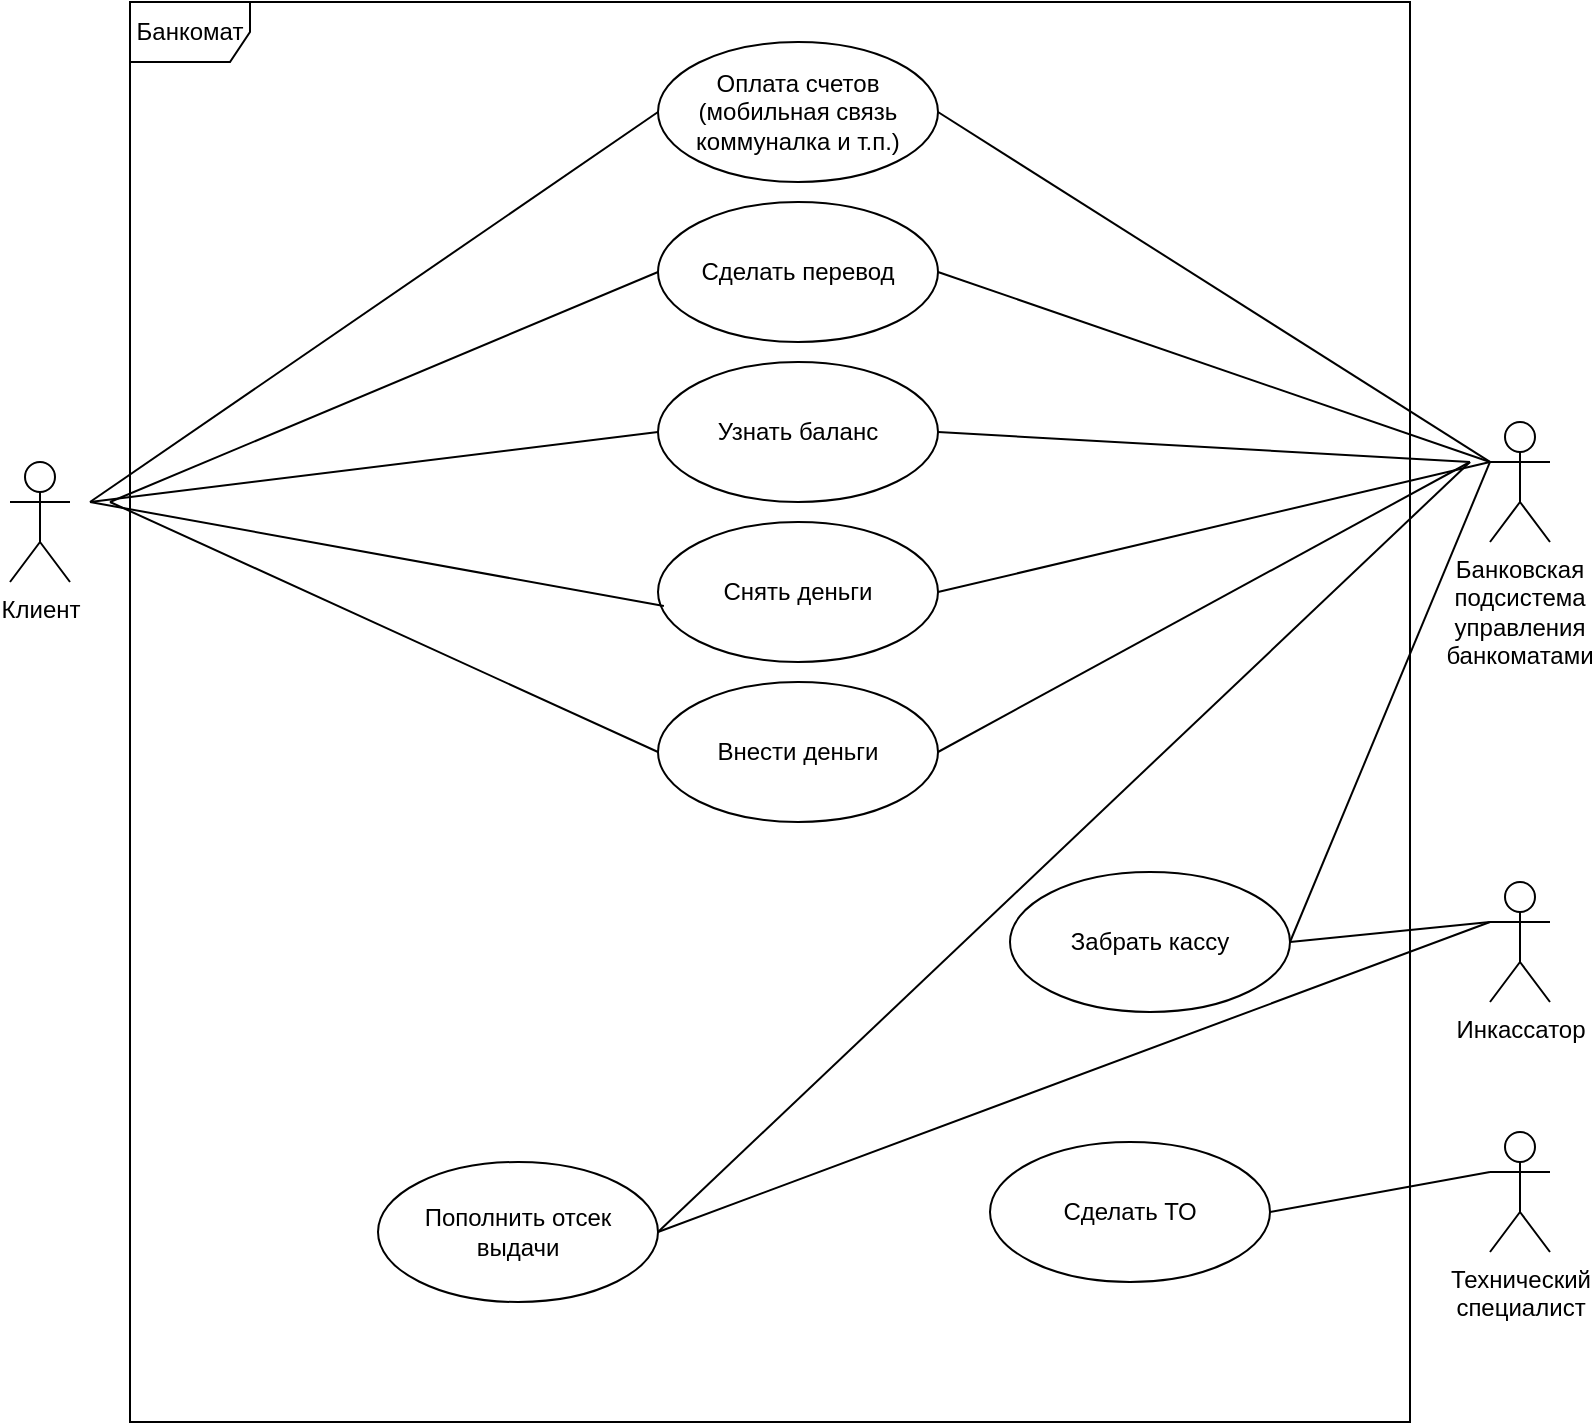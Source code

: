 <mxfile version="14.7.3" type="github" pages="7">
  <diagram id="rXPgdOJM5rt528YYZbS7" name="Страница 6">
    <mxGraphModel dx="1422" dy="715" grid="1" gridSize="10" guides="1" tooltips="1" connect="1" arrows="1" fold="1" page="1" pageScale="1" pageWidth="827" pageHeight="1169" math="0" shadow="0">
      <root>
        <mxCell id="B5ycKVNPd3gtanRswFt7-0" />
        <mxCell id="B5ycKVNPd3gtanRswFt7-1" parent="B5ycKVNPd3gtanRswFt7-0" />
        <mxCell id="L5CfiyjZ6gSZ5dVUEvpB-0" value="Клиент" style="shape=umlActor;verticalLabelPosition=bottom;verticalAlign=top;html=1;" vertex="1" parent="B5ycKVNPd3gtanRswFt7-1">
          <mxGeometry x="20" y="250" width="30" height="60" as="geometry" />
        </mxCell>
        <mxCell id="L5CfiyjZ6gSZ5dVUEvpB-1" value="Банкомат" style="shape=umlFrame;whiteSpace=wrap;html=1;" vertex="1" parent="B5ycKVNPd3gtanRswFt7-1">
          <mxGeometry x="80" y="20" width="640" height="710" as="geometry" />
        </mxCell>
        <mxCell id="L5CfiyjZ6gSZ5dVUEvpB-2" value="Банковская подсистема управления банкоматами" style="shape=umlActor;verticalLabelPosition=bottom;verticalAlign=top;html=1;whiteSpace=wrap;" vertex="1" parent="B5ycKVNPd3gtanRswFt7-1">
          <mxGeometry x="760" y="230" width="30" height="60" as="geometry" />
        </mxCell>
        <mxCell id="L5CfiyjZ6gSZ5dVUEvpB-3" value="Инкассатор" style="shape=umlActor;verticalLabelPosition=bottom;verticalAlign=top;html=1;" vertex="1" parent="B5ycKVNPd3gtanRswFt7-1">
          <mxGeometry x="760" y="460" width="30" height="60" as="geometry" />
        </mxCell>
        <mxCell id="L5CfiyjZ6gSZ5dVUEvpB-4" value="Технический&lt;br&gt;специалист" style="shape=umlActor;verticalLabelPosition=bottom;verticalAlign=top;html=1;" vertex="1" parent="B5ycKVNPd3gtanRswFt7-1">
          <mxGeometry x="760" y="585" width="30" height="60" as="geometry" />
        </mxCell>
        <mxCell id="L5CfiyjZ6gSZ5dVUEvpB-28" value="" style="rounded=0;orthogonalLoop=1;jettySize=auto;html=1;entryX=0;entryY=0.5;entryDx=0;entryDy=0;endArrow=none;endFill=0;" edge="1" parent="B5ycKVNPd3gtanRswFt7-1" target="L5CfiyjZ6gSZ5dVUEvpB-6">
          <mxGeometry relative="1" as="geometry">
            <mxPoint x="60" y="270" as="sourcePoint" />
          </mxGeometry>
        </mxCell>
        <mxCell id="L5CfiyjZ6gSZ5dVUEvpB-6" value="Оплата счетов&lt;br&gt;(мобильная связь&lt;br&gt;коммуналка и т.п.)" style="ellipse;whiteSpace=wrap;html=1;" vertex="1" parent="B5ycKVNPd3gtanRswFt7-1">
          <mxGeometry x="344" y="40" width="140" height="70" as="geometry" />
        </mxCell>
        <mxCell id="L5CfiyjZ6gSZ5dVUEvpB-8" value="Узнать баланс" style="ellipse;whiteSpace=wrap;html=1;" vertex="1" parent="B5ycKVNPd3gtanRswFt7-1">
          <mxGeometry x="344" y="200" width="140" height="70" as="geometry" />
        </mxCell>
        <mxCell id="L5CfiyjZ6gSZ5dVUEvpB-9" value="Снять деньги" style="ellipse;whiteSpace=wrap;html=1;" vertex="1" parent="B5ycKVNPd3gtanRswFt7-1">
          <mxGeometry x="344" y="280" width="140" height="70" as="geometry" />
        </mxCell>
        <mxCell id="L5CfiyjZ6gSZ5dVUEvpB-10" value="Внести деньги" style="ellipse;whiteSpace=wrap;html=1;" vertex="1" parent="B5ycKVNPd3gtanRswFt7-1">
          <mxGeometry x="344" y="360" width="140" height="70" as="geometry" />
        </mxCell>
        <mxCell id="L5CfiyjZ6gSZ5dVUEvpB-11" value="Сделать перевод" style="ellipse;whiteSpace=wrap;html=1;" vertex="1" parent="B5ycKVNPd3gtanRswFt7-1">
          <mxGeometry x="344" y="120" width="140" height="70" as="geometry" />
        </mxCell>
        <mxCell id="L5CfiyjZ6gSZ5dVUEvpB-12" value="Сделать ТО" style="ellipse;whiteSpace=wrap;html=1;" vertex="1" parent="B5ycKVNPd3gtanRswFt7-1">
          <mxGeometry x="510" y="590" width="140" height="70" as="geometry" />
        </mxCell>
        <mxCell id="L5CfiyjZ6gSZ5dVUEvpB-13" value="Забрать кассу" style="ellipse;whiteSpace=wrap;html=1;" vertex="1" parent="B5ycKVNPd3gtanRswFt7-1">
          <mxGeometry x="520" y="455" width="140" height="70" as="geometry" />
        </mxCell>
        <mxCell id="L5CfiyjZ6gSZ5dVUEvpB-14" value="Пополнить отсек выдачи" style="ellipse;whiteSpace=wrap;html=1;" vertex="1" parent="B5ycKVNPd3gtanRswFt7-1">
          <mxGeometry x="204" y="600" width="140" height="70" as="geometry" />
        </mxCell>
        <mxCell id="L5CfiyjZ6gSZ5dVUEvpB-30" value="" style="rounded=0;orthogonalLoop=1;jettySize=auto;html=1;entryX=0;entryY=0.5;entryDx=0;entryDy=0;endArrow=none;endFill=0;" edge="1" parent="B5ycKVNPd3gtanRswFt7-1" target="L5CfiyjZ6gSZ5dVUEvpB-11">
          <mxGeometry relative="1" as="geometry">
            <mxPoint x="70" y="270" as="sourcePoint" />
            <mxPoint x="354" y="85" as="targetPoint" />
          </mxGeometry>
        </mxCell>
        <mxCell id="L5CfiyjZ6gSZ5dVUEvpB-31" value="" style="rounded=0;orthogonalLoop=1;jettySize=auto;html=1;entryX=0;entryY=0.5;entryDx=0;entryDy=0;endArrow=none;endFill=0;" edge="1" parent="B5ycKVNPd3gtanRswFt7-1" target="L5CfiyjZ6gSZ5dVUEvpB-8">
          <mxGeometry relative="1" as="geometry">
            <mxPoint x="60" y="270" as="sourcePoint" />
            <mxPoint x="354" y="165" as="targetPoint" />
          </mxGeometry>
        </mxCell>
        <mxCell id="L5CfiyjZ6gSZ5dVUEvpB-32" value="" style="rounded=0;orthogonalLoop=1;jettySize=auto;html=1;entryX=0.021;entryY=0.6;entryDx=0;entryDy=0;endArrow=none;endFill=0;entryPerimeter=0;" edge="1" parent="B5ycKVNPd3gtanRswFt7-1" target="L5CfiyjZ6gSZ5dVUEvpB-9">
          <mxGeometry relative="1" as="geometry">
            <mxPoint x="60" y="270" as="sourcePoint" />
            <mxPoint x="354" y="245" as="targetPoint" />
          </mxGeometry>
        </mxCell>
        <mxCell id="L5CfiyjZ6gSZ5dVUEvpB-33" value="" style="rounded=0;orthogonalLoop=1;jettySize=auto;html=1;entryX=0;entryY=0.5;entryDx=0;entryDy=0;endArrow=none;endFill=0;" edge="1" parent="B5ycKVNPd3gtanRswFt7-1" target="L5CfiyjZ6gSZ5dVUEvpB-10">
          <mxGeometry relative="1" as="geometry">
            <mxPoint x="70" y="270" as="sourcePoint" />
            <mxPoint x="356.94" y="332" as="targetPoint" />
          </mxGeometry>
        </mxCell>
        <mxCell id="L5CfiyjZ6gSZ5dVUEvpB-34" value="" style="rounded=0;orthogonalLoop=1;jettySize=auto;html=1;entryX=1;entryY=0.5;entryDx=0;entryDy=0;endArrow=none;endFill=0;exitX=0;exitY=0.333;exitDx=0;exitDy=0;exitPerimeter=0;" edge="1" parent="B5ycKVNPd3gtanRswFt7-1" source="L5CfiyjZ6gSZ5dVUEvpB-2" target="L5CfiyjZ6gSZ5dVUEvpB-6">
          <mxGeometry relative="1" as="geometry">
            <mxPoint x="70" y="280" as="sourcePoint" />
            <mxPoint x="354" y="85" as="targetPoint" />
          </mxGeometry>
        </mxCell>
        <mxCell id="L5CfiyjZ6gSZ5dVUEvpB-35" value="" style="rounded=0;orthogonalLoop=1;jettySize=auto;html=1;entryX=1;entryY=0.5;entryDx=0;entryDy=0;endArrow=none;endFill=0;" edge="1" parent="B5ycKVNPd3gtanRswFt7-1" target="L5CfiyjZ6gSZ5dVUEvpB-11">
          <mxGeometry relative="1" as="geometry">
            <mxPoint x="760" y="250" as="sourcePoint" />
            <mxPoint x="494" y="85" as="targetPoint" />
          </mxGeometry>
        </mxCell>
        <mxCell id="L5CfiyjZ6gSZ5dVUEvpB-36" value="" style="rounded=0;orthogonalLoop=1;jettySize=auto;html=1;entryX=1;entryY=0.5;entryDx=0;entryDy=0;endArrow=none;endFill=0;" edge="1" parent="B5ycKVNPd3gtanRswFt7-1" target="L5CfiyjZ6gSZ5dVUEvpB-8">
          <mxGeometry relative="1" as="geometry">
            <mxPoint x="750" y="250" as="sourcePoint" />
            <mxPoint x="494" y="165" as="targetPoint" />
          </mxGeometry>
        </mxCell>
        <mxCell id="L5CfiyjZ6gSZ5dVUEvpB-37" value="" style="rounded=0;orthogonalLoop=1;jettySize=auto;html=1;entryX=1;entryY=0.5;entryDx=0;entryDy=0;endArrow=none;endFill=0;exitX=0;exitY=0.333;exitDx=0;exitDy=0;exitPerimeter=0;" edge="1" parent="B5ycKVNPd3gtanRswFt7-1" source="L5CfiyjZ6gSZ5dVUEvpB-2" target="L5CfiyjZ6gSZ5dVUEvpB-9">
          <mxGeometry relative="1" as="geometry">
            <mxPoint x="750" y="245" as="sourcePoint" />
            <mxPoint x="494" y="245" as="targetPoint" />
          </mxGeometry>
        </mxCell>
        <mxCell id="L5CfiyjZ6gSZ5dVUEvpB-38" value="" style="rounded=0;orthogonalLoop=1;jettySize=auto;html=1;entryX=1;entryY=0.5;entryDx=0;entryDy=0;endArrow=none;endFill=0;" edge="1" parent="B5ycKVNPd3gtanRswFt7-1" target="L5CfiyjZ6gSZ5dVUEvpB-10">
          <mxGeometry relative="1" as="geometry">
            <mxPoint x="750" y="250" as="sourcePoint" />
            <mxPoint x="494" y="325" as="targetPoint" />
          </mxGeometry>
        </mxCell>
        <mxCell id="L5CfiyjZ6gSZ5dVUEvpB-39" value="" style="rounded=0;orthogonalLoop=1;jettySize=auto;html=1;entryX=1;entryY=0.5;entryDx=0;entryDy=0;endArrow=none;endFill=0;" edge="1" parent="B5ycKVNPd3gtanRswFt7-1" target="L5CfiyjZ6gSZ5dVUEvpB-14">
          <mxGeometry relative="1" as="geometry">
            <mxPoint x="750" y="250" as="sourcePoint" />
            <mxPoint x="494" y="405" as="targetPoint" />
          </mxGeometry>
        </mxCell>
        <mxCell id="L5CfiyjZ6gSZ5dVUEvpB-40" value="" style="rounded=0;orthogonalLoop=1;jettySize=auto;html=1;entryX=1;entryY=0.5;entryDx=0;entryDy=0;endArrow=none;endFill=0;exitX=0;exitY=0.333;exitDx=0;exitDy=0;exitPerimeter=0;" edge="1" parent="B5ycKVNPd3gtanRswFt7-1" source="L5CfiyjZ6gSZ5dVUEvpB-3" target="L5CfiyjZ6gSZ5dVUEvpB-14">
          <mxGeometry relative="1" as="geometry">
            <mxPoint x="760" y="260" as="sourcePoint" />
            <mxPoint x="634" y="515" as="targetPoint" />
          </mxGeometry>
        </mxCell>
        <mxCell id="L5CfiyjZ6gSZ5dVUEvpB-41" value="" style="rounded=0;orthogonalLoop=1;jettySize=auto;html=1;entryX=1;entryY=0.5;entryDx=0;entryDy=0;endArrow=none;endFill=0;exitX=0;exitY=0.333;exitDx=0;exitDy=0;exitPerimeter=0;" edge="1" parent="B5ycKVNPd3gtanRswFt7-1" source="L5CfiyjZ6gSZ5dVUEvpB-2" target="L5CfiyjZ6gSZ5dVUEvpB-13">
          <mxGeometry relative="1" as="geometry">
            <mxPoint x="760" y="260" as="sourcePoint" />
            <mxPoint x="354" y="585" as="targetPoint" />
          </mxGeometry>
        </mxCell>
        <mxCell id="L5CfiyjZ6gSZ5dVUEvpB-42" value="" style="rounded=0;orthogonalLoop=1;jettySize=auto;html=1;endArrow=none;endFill=0;exitX=0;exitY=0.333;exitDx=0;exitDy=0;exitPerimeter=0;entryX=1;entryY=0.5;entryDx=0;entryDy=0;" edge="1" parent="B5ycKVNPd3gtanRswFt7-1" source="L5CfiyjZ6gSZ5dVUEvpB-3" target="L5CfiyjZ6gSZ5dVUEvpB-13">
          <mxGeometry relative="1" as="geometry">
            <mxPoint x="770" y="260" as="sourcePoint" />
            <mxPoint x="700" y="450" as="targetPoint" />
          </mxGeometry>
        </mxCell>
        <mxCell id="L5CfiyjZ6gSZ5dVUEvpB-43" value="" style="rounded=0;orthogonalLoop=1;jettySize=auto;html=1;endArrow=none;endFill=0;exitX=0;exitY=0.333;exitDx=0;exitDy=0;exitPerimeter=0;entryX=1;entryY=0.5;entryDx=0;entryDy=0;" edge="1" parent="B5ycKVNPd3gtanRswFt7-1" source="L5CfiyjZ6gSZ5dVUEvpB-4" target="L5CfiyjZ6gSZ5dVUEvpB-12">
          <mxGeometry relative="1" as="geometry">
            <mxPoint x="770" y="490" as="sourcePoint" />
            <mxPoint x="710" y="460" as="targetPoint" />
          </mxGeometry>
        </mxCell>
      </root>
    </mxGraphModel>
  </diagram>
  <diagram id="EvLcpkTWhpDo1qSVaWl4" name="Страница 7">
    <mxGraphModel dx="1422" dy="715" grid="1" gridSize="10" guides="1" tooltips="1" connect="1" arrows="1" fold="1" page="1" pageScale="1" pageWidth="827" pageHeight="1169" math="0" shadow="0">
      <root>
        <mxCell id="MFPXO9FraudV_U7K4pWL-0" />
        <mxCell id="MFPXO9FraudV_U7K4pWL-1" parent="MFPXO9FraudV_U7K4pWL-0" />
        <mxCell id="Kva-3Rv2Kx0TkpTj9DkL-0" value="Клиент" style="shape=umlActor;verticalLabelPosition=bottom;verticalAlign=top;html=1;" vertex="1" parent="MFPXO9FraudV_U7K4pWL-1">
          <mxGeometry x="20" y="250" width="30" height="60" as="geometry" />
        </mxCell>
        <mxCell id="Kva-3Rv2Kx0TkpTj9DkL-1" value="Банкомат" style="shape=umlFrame;whiteSpace=wrap;html=1;" vertex="1" parent="MFPXO9FraudV_U7K4pWL-1">
          <mxGeometry x="80" y="10" width="640" height="470" as="geometry" />
        </mxCell>
        <mxCell id="Kva-3Rv2Kx0TkpTj9DkL-2" value="Банковская подсистема управления банкоматами" style="shape=umlActor;verticalLabelPosition=bottom;verticalAlign=top;html=1;whiteSpace=wrap;" vertex="1" parent="MFPXO9FraudV_U7K4pWL-1">
          <mxGeometry x="760" y="230" width="30" height="60" as="geometry" />
        </mxCell>
        <mxCell id="Kva-3Rv2Kx0TkpTj9DkL-6" value="Снять деньги" style="ellipse;whiteSpace=wrap;html=1;" vertex="1" parent="MFPXO9FraudV_U7K4pWL-1">
          <mxGeometry x="274" y="220" width="140" height="70" as="geometry" />
        </mxCell>
        <mxCell id="Kva-3Rv2Kx0TkpTj9DkL-10" value="" style="rounded=0;orthogonalLoop=1;jettySize=auto;html=1;entryX=0.021;entryY=0.6;entryDx=0;entryDy=0;endArrow=none;endFill=0;entryPerimeter=0;" edge="1" parent="MFPXO9FraudV_U7K4pWL-1" target="Kva-3Rv2Kx0TkpTj9DkL-6">
          <mxGeometry relative="1" as="geometry">
            <mxPoint x="60" y="270" as="sourcePoint" />
            <mxPoint x="354" y="245" as="targetPoint" />
          </mxGeometry>
        </mxCell>
        <mxCell id="Kva-3Rv2Kx0TkpTj9DkL-15" value="" style="rounded=0;orthogonalLoop=1;jettySize=auto;html=1;entryX=1;entryY=0.5;entryDx=0;entryDy=0;endArrow=none;endFill=0;exitX=0;exitY=0.333;exitDx=0;exitDy=0;exitPerimeter=0;" edge="1" parent="MFPXO9FraudV_U7K4pWL-1" source="Kva-3Rv2Kx0TkpTj9DkL-2" target="Kva-3Rv2Kx0TkpTj9DkL-6">
          <mxGeometry relative="1" as="geometry">
            <mxPoint x="750" y="245" as="sourcePoint" />
            <mxPoint x="494" y="245" as="targetPoint" />
          </mxGeometry>
        </mxCell>
        <mxCell id="Kva-3Rv2Kx0TkpTj9DkL-17" value="проверка PIN-кода" style="ellipse;whiteSpace=wrap;html=1;" vertex="1" parent="MFPXO9FraudV_U7K4pWL-1">
          <mxGeometry x="230" y="100" width="140" height="70" as="geometry" />
        </mxCell>
        <mxCell id="Kva-3Rv2Kx0TkpTj9DkL-18" value="include" style="endArrow=open;endSize=12;dashed=1;html=1;exitX=0.5;exitY=0;exitDx=0;exitDy=0;entryX=0.5;entryY=1;entryDx=0;entryDy=0;" edge="1" parent="MFPXO9FraudV_U7K4pWL-1" source="Kva-3Rv2Kx0TkpTj9DkL-6" target="Kva-3Rv2Kx0TkpTj9DkL-17">
          <mxGeometry width="160" relative="1" as="geometry">
            <mxPoint x="330" y="240" as="sourcePoint" />
            <mxPoint x="490" y="240" as="targetPoint" />
          </mxGeometry>
        </mxCell>
        <mxCell id="Kva-3Rv2Kx0TkpTj9DkL-23" value="" style="edgeStyle=none;rounded=0;orthogonalLoop=1;jettySize=auto;html=1;endArrow=none;endFill=0;dashed=1;" edge="1" parent="MFPXO9FraudV_U7K4pWL-1" source="Kva-3Rv2Kx0TkpTj9DkL-22" target="Kva-3Rv2Kx0TkpTj9DkL-17">
          <mxGeometry relative="1" as="geometry" />
        </mxCell>
        <mxCell id="Kva-3Rv2Kx0TkpTj9DkL-22" value="Выполняется при каждом обращении к любому сервису" style="shape=note;size=20;whiteSpace=wrap;html=1;" vertex="1" parent="MFPXO9FraudV_U7K4pWL-1">
          <mxGeometry x="232" y="20" width="136" height="60" as="geometry" />
        </mxCell>
        <mxCell id="Kva-3Rv2Kx0TkpTj9DkL-24" value="" style="rounded=0;orthogonalLoop=1;jettySize=auto;html=1;entryX=1;entryY=0.5;entryDx=0;entryDy=0;endArrow=none;endFill=0;exitX=0;exitY=0.333;exitDx=0;exitDy=0;exitPerimeter=0;" edge="1" parent="MFPXO9FraudV_U7K4pWL-1" source="Kva-3Rv2Kx0TkpTj9DkL-2" target="Kva-3Rv2Kx0TkpTj9DkL-17">
          <mxGeometry relative="1" as="geometry">
            <mxPoint x="770" y="260" as="sourcePoint" />
            <mxPoint x="350" y="255" as="targetPoint" />
          </mxGeometry>
        </mxCell>
        <mxCell id="Kva-3Rv2Kx0TkpTj9DkL-25" value="include" style="endArrow=open;endSize=12;dashed=1;html=1;entryX=0;entryY=0;entryDx=0;entryDy=0;exitX=1;exitY=1;exitDx=0;exitDy=0;" edge="1" target="Kva-3Rv2Kx0TkpTj9DkL-26" parent="MFPXO9FraudV_U7K4pWL-1" source="Kva-3Rv2Kx0TkpTj9DkL-6">
          <mxGeometry width="160" relative="1" as="geometry">
            <mxPoint x="190" y="400" as="sourcePoint" />
            <mxPoint x="490" y="430" as="targetPoint" />
          </mxGeometry>
        </mxCell>
        <mxCell id="Kva-3Rv2Kx0TkpTj9DkL-26" value="Проверка достаточности баланса" style="ellipse;whiteSpace=wrap;html=1;" vertex="1" parent="MFPXO9FraudV_U7K4pWL-1">
          <mxGeometry x="540" y="310" width="140" height="80" as="geometry" />
        </mxCell>
        <mxCell id="Kva-3Rv2Kx0TkpTj9DkL-27" value="" style="rounded=0;orthogonalLoop=1;jettySize=auto;html=1;entryX=1;entryY=0.5;entryDx=0;entryDy=0;endArrow=none;endFill=0;exitX=0;exitY=0.333;exitDx=0;exitDy=0;exitPerimeter=0;" edge="1" target="Kva-3Rv2Kx0TkpTj9DkL-26" parent="MFPXO9FraudV_U7K4pWL-1" source="Kva-3Rv2Kx0TkpTj9DkL-2">
          <mxGeometry relative="1" as="geometry">
            <mxPoint x="760" y="440" as="sourcePoint" />
            <mxPoint x="350" y="445" as="targetPoint" />
          </mxGeometry>
        </mxCell>
        <mxCell id="Kva-3Rv2Kx0TkpTj9DkL-33" value="" style="edgeStyle=none;rounded=0;orthogonalLoop=1;jettySize=auto;html=1;endArrow=block;endFill=0;entryX=0.5;entryY=1;entryDx=0;entryDy=0;exitX=0.5;exitY=0;exitDx=0;exitDy=0;" edge="1" parent="MFPXO9FraudV_U7K4pWL-1" source="Kva-3Rv2Kx0TkpTj9DkL-28" target="Kva-3Rv2Kx0TkpTj9DkL-6">
          <mxGeometry relative="1" as="geometry">
            <mxPoint x="160" y="320" as="targetPoint" />
          </mxGeometry>
        </mxCell>
        <mxCell id="Kva-3Rv2Kx0TkpTj9DkL-28" value="Снять фиксированную сумму" style="ellipse;whiteSpace=wrap;html=1;" vertex="1" parent="MFPXO9FraudV_U7K4pWL-1">
          <mxGeometry x="170" y="380" width="140" height="70" as="geometry" />
        </mxCell>
        <mxCell id="Kva-3Rv2Kx0TkpTj9DkL-29" value="Снять произвольную сумму" style="ellipse;whiteSpace=wrap;html=1;" vertex="1" parent="MFPXO9FraudV_U7K4pWL-1">
          <mxGeometry x="390" y="380" width="140" height="70" as="geometry" />
        </mxCell>
        <mxCell id="Kva-3Rv2Kx0TkpTj9DkL-34" value="" style="edgeStyle=none;rounded=0;orthogonalLoop=1;jettySize=auto;html=1;endArrow=block;endFill=0;entryX=0.5;entryY=1;entryDx=0;entryDy=0;exitX=0.5;exitY=0;exitDx=0;exitDy=0;" edge="1" parent="MFPXO9FraudV_U7K4pWL-1" source="Kva-3Rv2Kx0TkpTj9DkL-29" target="Kva-3Rv2Kx0TkpTj9DkL-6">
          <mxGeometry relative="1" as="geometry">
            <mxPoint x="176.743" y="410.163" as="sourcePoint" />
            <mxPoint x="200" y="290" as="targetPoint" />
          </mxGeometry>
        </mxCell>
      </root>
    </mxGraphModel>
  </diagram>
  <diagram id="RV-ozH5RIPBK2Xeotaew" name=" les_1_task_1">
    <mxGraphModel dx="1422" dy="772" grid="1" gridSize="10" guides="1" tooltips="1" connect="1" arrows="1" fold="1" page="1" pageScale="1" pageWidth="827" pageHeight="1169" math="0" shadow="0">
      <root>
        <mxCell id="0" />
        <mxCell id="1" parent="0" />
        <mxCell id="IhcVNTBq0tvSzkUJmu01-1" value="начало" style="strokeWidth=2;html=1;shape=mxgraph.flowchart.terminator;whiteSpace=wrap;" parent="1" vertex="1">
          <mxGeometry x="350" y="10" width="100" height="60" as="geometry" />
        </mxCell>
        <mxCell id="IhcVNTBq0tvSzkUJmu01-2" value="Вывод:&lt;br&gt;bit_and,&amp;nbsp;bit_or,&lt;br&gt;bit_s_left,&amp;nbsp;bit_s_right&amp;nbsp;" style="shape=parallelogram;perimeter=parallelogramPerimeter;whiteSpace=wrap;html=1;fixedSize=1;" parent="1" vertex="1">
          <mxGeometry x="325" y="190" width="150" height="60" as="geometry" />
        </mxCell>
        <mxCell id="IhcVNTBq0tvSzkUJmu01-4" value="bit_and = 5 &amp;amp; 6&lt;br&gt;bit_or = 5 | 6&lt;br&gt;bit_s_left = 5 &amp;lt;&amp;lt; 2&lt;br&gt;bit_s_right = 5 &amp;gt;&amp;gt; 2" style="rounded=0;whiteSpace=wrap;html=1;" parent="1" vertex="1">
          <mxGeometry x="340" y="100" width="120" height="60" as="geometry" />
        </mxCell>
        <mxCell id="IhcVNTBq0tvSzkUJmu01-6" value="" style="endArrow=classic;html=1;exitX=0.5;exitY=1;exitDx=0;exitDy=0;exitPerimeter=0;entryX=0.5;entryY=0;entryDx=0;entryDy=0;" parent="1" source="IhcVNTBq0tvSzkUJmu01-1" target="IhcVNTBq0tvSzkUJmu01-4" edge="1">
          <mxGeometry width="50" height="50" relative="1" as="geometry">
            <mxPoint x="460" y="400" as="sourcePoint" />
            <mxPoint x="510" y="350" as="targetPoint" />
          </mxGeometry>
        </mxCell>
        <mxCell id="IhcVNTBq0tvSzkUJmu01-7" value="" style="endArrow=classic;html=1;entryX=0.5;entryY=0;entryDx=0;entryDy=0;" parent="1" source="IhcVNTBq0tvSzkUJmu01-4" target="IhcVNTBq0tvSzkUJmu01-2" edge="1">
          <mxGeometry width="50" height="50" relative="1" as="geometry">
            <mxPoint x="140" y="400" as="sourcePoint" />
            <mxPoint x="190" y="350" as="targetPoint" />
          </mxGeometry>
        </mxCell>
        <mxCell id="IhcVNTBq0tvSzkUJmu01-8" value="" style="endArrow=classic;html=1;entryX=0.5;entryY=0;entryDx=0;entryDy=0;exitX=0.5;exitY=1;exitDx=0;exitDy=0;entryPerimeter=0;" parent="1" source="IhcVNTBq0tvSzkUJmu01-2" target="IhcVNTBq0tvSzkUJmu01-9" edge="1">
          <mxGeometry width="50" height="50" relative="1" as="geometry">
            <mxPoint x="550" y="240" as="sourcePoint" />
            <mxPoint x="550" y="260" as="targetPoint" />
            <Array as="points" />
          </mxGeometry>
        </mxCell>
        <mxCell id="IhcVNTBq0tvSzkUJmu01-9" value="конец" style="strokeWidth=2;html=1;shape=mxgraph.flowchart.terminator;whiteSpace=wrap;" parent="1" vertex="1">
          <mxGeometry x="350" y="290" width="100" height="60" as="geometry" />
        </mxCell>
      </root>
    </mxGraphModel>
  </diagram>
  <diagram id="sx4GtrLYyYridN1W2IaU" name="les_1_task_2">
    <mxGraphModel dx="1422" dy="772" grid="1" gridSize="10" guides="1" tooltips="1" connect="1" arrows="1" fold="1" page="1" pageScale="1" pageWidth="827" pageHeight="1169" math="0" shadow="0">
      <root>
        <mxCell id="u6ndBk5AURWY6aoMfDzQ-0" />
        <mxCell id="u6ndBk5AURWY6aoMfDzQ-1" parent="u6ndBk5AURWY6aoMfDzQ-0" />
        <mxCell id="u6ndBk5AURWY6aoMfDzQ-6" style="edgeStyle=orthogonalEdgeStyle;rounded=0;orthogonalLoop=1;jettySize=auto;html=1;exitX=0.5;exitY=1;exitDx=0;exitDy=0;exitPerimeter=0;entryX=0.5;entryY=0;entryDx=0;entryDy=0;" edge="1" parent="u6ndBk5AURWY6aoMfDzQ-1" source="u6ndBk5AURWY6aoMfDzQ-2" target="u6ndBk5AURWY6aoMfDzQ-5">
          <mxGeometry relative="1" as="geometry" />
        </mxCell>
        <mxCell id="u6ndBk5AURWY6aoMfDzQ-2" value="начало" style="strokeWidth=2;html=1;shape=mxgraph.flowchart.terminator;whiteSpace=wrap;" vertex="1" parent="u6ndBk5AURWY6aoMfDzQ-1">
          <mxGeometry x="364" y="30" width="100" height="60" as="geometry" />
        </mxCell>
        <mxCell id="u6ndBk5AURWY6aoMfDzQ-9" style="edgeStyle=orthogonalEdgeStyle;rounded=0;orthogonalLoop=1;jettySize=auto;html=1;exitX=0.5;exitY=1;exitDx=0;exitDy=0;entryX=0.5;entryY=0;entryDx=0;entryDy=0;" edge="1" parent="u6ndBk5AURWY6aoMfDzQ-1" source="u6ndBk5AURWY6aoMfDzQ-3" target="u6ndBk5AURWY6aoMfDzQ-4">
          <mxGeometry relative="1" as="geometry" />
        </mxCell>
        <mxCell id="u6ndBk5AURWY6aoMfDzQ-3" value="Ввод координат первой точки&lt;br&gt;х1, y1" style="shape=parallelogram;perimeter=parallelogramPerimeter;whiteSpace=wrap;html=1;fixedSize=1;" vertex="1" parent="u6ndBk5AURWY6aoMfDzQ-1">
          <mxGeometry x="351" y="220" width="126" height="60" as="geometry" />
        </mxCell>
        <mxCell id="u6ndBk5AURWY6aoMfDzQ-12" style="edgeStyle=orthogonalEdgeStyle;rounded=0;orthogonalLoop=1;jettySize=auto;html=1;exitX=0.5;exitY=1;exitDx=0;exitDy=0;entryX=0.5;entryY=0;entryDx=0;entryDy=0;" edge="1" parent="u6ndBk5AURWY6aoMfDzQ-1" source="u6ndBk5AURWY6aoMfDzQ-4" target="u6ndBk5AURWY6aoMfDzQ-11">
          <mxGeometry relative="1" as="geometry" />
        </mxCell>
        <mxCell id="u6ndBk5AURWY6aoMfDzQ-4" value="Ввод координат второй точки&lt;br&gt;х2, y2" style="shape=parallelogram;perimeter=parallelogramPerimeter;whiteSpace=wrap;html=1;fixedSize=1;" vertex="1" parent="u6ndBk5AURWY6aoMfDzQ-1">
          <mxGeometry x="349.5" y="310" width="126" height="60" as="geometry" />
        </mxCell>
        <mxCell id="u6ndBk5AURWY6aoMfDzQ-8" style="edgeStyle=orthogonalEdgeStyle;rounded=0;orthogonalLoop=1;jettySize=auto;html=1;exitX=0.5;exitY=1;exitDx=0;exitDy=0;" edge="1" parent="u6ndBk5AURWY6aoMfDzQ-1" source="u6ndBk5AURWY6aoMfDzQ-5" target="u6ndBk5AURWY6aoMfDzQ-3">
          <mxGeometry relative="1" as="geometry" />
        </mxCell>
        <mxCell id="u6ndBk5AURWY6aoMfDzQ-5" value="Вывод:&lt;br&gt;Введите координаты двух точек прямой" style="shape=parallelogram;perimeter=parallelogramPerimeter;whiteSpace=wrap;html=1;fixedSize=1;" vertex="1" parent="u6ndBk5AURWY6aoMfDzQ-1">
          <mxGeometry x="341" y="120" width="146" height="60" as="geometry" />
        </mxCell>
        <mxCell id="u6ndBk5AURWY6aoMfDzQ-14" style="edgeStyle=orthogonalEdgeStyle;rounded=0;orthogonalLoop=1;jettySize=auto;html=1;exitX=0.5;exitY=1;exitDx=0;exitDy=0;entryX=0.5;entryY=0;entryDx=0;entryDy=0;entryPerimeter=0;" edge="1" parent="u6ndBk5AURWY6aoMfDzQ-1" source="u6ndBk5AURWY6aoMfDzQ-11" target="Qpr8r9tGhn-daIdFUk4--0">
          <mxGeometry relative="1" as="geometry">
            <mxPoint x="408" y="530" as="targetPoint" />
          </mxGeometry>
        </mxCell>
        <mxCell id="u6ndBk5AURWY6aoMfDzQ-11" value="&lt;div&gt;k = (y1 - y2) / (x1 - x2)&lt;/div&gt;&lt;div&gt;b = y2 - k*x2&lt;/div&gt;" style="rounded=0;whiteSpace=wrap;html=1;" vertex="1" parent="u6ndBk5AURWY6aoMfDzQ-1">
          <mxGeometry x="351" y="410" width="123" height="60" as="geometry" />
        </mxCell>
        <mxCell id="u6ndBk5AURWY6aoMfDzQ-16" style="edgeStyle=orthogonalEdgeStyle;rounded=0;orthogonalLoop=1;jettySize=auto;html=1;exitX=0.5;exitY=1;exitDx=0;exitDy=0;entryX=0.5;entryY=0;entryDx=0;entryDy=0;entryPerimeter=0;" edge="1" parent="u6ndBk5AURWY6aoMfDzQ-1" source="u6ndBk5AURWY6aoMfDzQ-13" target="u6ndBk5AURWY6aoMfDzQ-15">
          <mxGeometry relative="1" as="geometry" />
        </mxCell>
        <mxCell id="u6ndBk5AURWY6aoMfDzQ-13" value="Вывод:&lt;br&gt;Уравнение прямой:&lt;br&gt;y=k*x + b&amp;nbsp;" style="shape=parallelogram;perimeter=parallelogramPerimeter;whiteSpace=wrap;html=1;fixedSize=1;" vertex="1" parent="u6ndBk5AURWY6aoMfDzQ-1">
          <mxGeometry x="339.5" y="870" width="136" height="50" as="geometry" />
        </mxCell>
        <mxCell id="u6ndBk5AURWY6aoMfDzQ-15" value="конец" style="strokeWidth=2;html=1;shape=mxgraph.flowchart.terminator;whiteSpace=wrap;" vertex="1" parent="u6ndBk5AURWY6aoMfDzQ-1">
          <mxGeometry x="364" y="980" width="100" height="60" as="geometry" />
        </mxCell>
        <mxCell id="Qpr8r9tGhn-daIdFUk4--3" style="edgeStyle=orthogonalEdgeStyle;rounded=0;orthogonalLoop=1;jettySize=auto;html=1;exitX=1;exitY=0.5;exitDx=0;exitDy=0;exitPerimeter=0;entryX=0.5;entryY=0;entryDx=0;entryDy=0;" edge="1" parent="u6ndBk5AURWY6aoMfDzQ-1" source="Qpr8r9tGhn-daIdFUk4--0" target="Qpr8r9tGhn-daIdFUk4--2">
          <mxGeometry relative="1" as="geometry" />
        </mxCell>
        <mxCell id="Qpr8r9tGhn-daIdFUk4--5" style="edgeStyle=orthogonalEdgeStyle;rounded=0;orthogonalLoop=1;jettySize=auto;html=1;exitX=0;exitY=0.5;exitDx=0;exitDy=0;exitPerimeter=0;entryX=0.5;entryY=0;entryDx=0;entryDy=0;entryPerimeter=0;" edge="1" parent="u6ndBk5AURWY6aoMfDzQ-1" source="Qpr8r9tGhn-daIdFUk4--0" target="Qpr8r9tGhn-daIdFUk4--4">
          <mxGeometry relative="1" as="geometry" />
        </mxCell>
        <mxCell id="Qpr8r9tGhn-daIdFUk4--0" value="b=0" style="strokeWidth=2;html=1;shape=mxgraph.flowchart.decision;whiteSpace=wrap;" vertex="1" parent="u6ndBk5AURWY6aoMfDzQ-1">
          <mxGeometry x="363" y="535" width="100" height="100" as="geometry" />
        </mxCell>
        <mxCell id="Qpr8r9tGhn-daIdFUk4--10" style="edgeStyle=orthogonalEdgeStyle;rounded=0;orthogonalLoop=1;jettySize=auto;html=1;exitX=0.5;exitY=1;exitDx=0;exitDy=0;entryX=0.5;entryY=0;entryDx=0;entryDy=0;entryPerimeter=0;" edge="1" parent="u6ndBk5AURWY6aoMfDzQ-1" source="Qpr8r9tGhn-daIdFUk4--2" target="u6ndBk5AURWY6aoMfDzQ-15">
          <mxGeometry relative="1" as="geometry" />
        </mxCell>
        <mxCell id="Qpr8r9tGhn-daIdFUk4--2" value="Вывод:&lt;br&gt;Уравнение прямой:&lt;br&gt;y=k*x" style="shape=parallelogram;perimeter=parallelogramPerimeter;whiteSpace=wrap;html=1;fixedSize=1;" vertex="1" parent="u6ndBk5AURWY6aoMfDzQ-1">
          <mxGeometry x="560" y="870" width="136" height="50" as="geometry" />
        </mxCell>
        <mxCell id="Qpr8r9tGhn-daIdFUk4--6" style="edgeStyle=orthogonalEdgeStyle;rounded=0;orthogonalLoop=1;jettySize=auto;html=1;exitX=1;exitY=0.5;exitDx=0;exitDy=0;exitPerimeter=0;entryX=0.5;entryY=0;entryDx=0;entryDy=0;" edge="1" parent="u6ndBk5AURWY6aoMfDzQ-1" source="Qpr8r9tGhn-daIdFUk4--4" target="u6ndBk5AURWY6aoMfDzQ-13">
          <mxGeometry relative="1" as="geometry" />
        </mxCell>
        <mxCell id="Qpr8r9tGhn-daIdFUk4--8" style="edgeStyle=orthogonalEdgeStyle;rounded=0;orthogonalLoop=1;jettySize=auto;html=1;exitX=0;exitY=0.5;exitDx=0;exitDy=0;exitPerimeter=0;entryX=0.5;entryY=0;entryDx=0;entryDy=0;" edge="1" parent="u6ndBk5AURWY6aoMfDzQ-1" source="Qpr8r9tGhn-daIdFUk4--4" target="Qpr8r9tGhn-daIdFUk4--7">
          <mxGeometry relative="1" as="geometry" />
        </mxCell>
        <mxCell id="Qpr8r9tGhn-daIdFUk4--4" value="b&amp;gt;0" style="strokeWidth=2;html=1;shape=mxgraph.flowchart.decision;whiteSpace=wrap;" vertex="1" parent="u6ndBk5AURWY6aoMfDzQ-1">
          <mxGeometry x="210" y="640" width="100" height="100" as="geometry" />
        </mxCell>
        <mxCell id="Qpr8r9tGhn-daIdFUk4--9" style="edgeStyle=orthogonalEdgeStyle;rounded=0;orthogonalLoop=1;jettySize=auto;html=1;exitX=0.5;exitY=1;exitDx=0;exitDy=0;entryX=0.5;entryY=0;entryDx=0;entryDy=0;entryPerimeter=0;" edge="1" parent="u6ndBk5AURWY6aoMfDzQ-1" source="Qpr8r9tGhn-daIdFUk4--7" target="u6ndBk5AURWY6aoMfDzQ-15">
          <mxGeometry relative="1" as="geometry" />
        </mxCell>
        <mxCell id="Qpr8r9tGhn-daIdFUk4--7" value="Вывод:&lt;br&gt;Уравнение прямой:&lt;br&gt;y=k*x - b&amp;nbsp;" style="shape=parallelogram;perimeter=parallelogramPerimeter;whiteSpace=wrap;html=1;fixedSize=1;" vertex="1" parent="u6ndBk5AURWY6aoMfDzQ-1">
          <mxGeometry x="74" y="870" width="136" height="50" as="geometry" />
        </mxCell>
        <mxCell id="Qpr8r9tGhn-daIdFUk4--11" value="да" style="text;html=1;align=center;verticalAlign=middle;resizable=0;points=[];autosize=1;" vertex="1" parent="u6ndBk5AURWY6aoMfDzQ-1">
          <mxGeometry x="457" y="565" width="30" height="20" as="geometry" />
        </mxCell>
        <mxCell id="Qpr8r9tGhn-daIdFUk4--12" value="нет" style="text;html=1;align=center;verticalAlign=middle;resizable=0;points=[];autosize=1;" vertex="1" parent="u6ndBk5AURWY6aoMfDzQ-1">
          <mxGeometry x="334" y="565" width="30" height="20" as="geometry" />
        </mxCell>
        <mxCell id="Qpr8r9tGhn-daIdFUk4--13" value="да" style="text;html=1;align=center;verticalAlign=middle;resizable=0;points=[];autosize=1;" vertex="1" parent="u6ndBk5AURWY6aoMfDzQ-1">
          <mxGeometry x="305" y="670" width="30" height="20" as="geometry" />
        </mxCell>
        <mxCell id="Qpr8r9tGhn-daIdFUk4--14" value="нет" style="text;html=1;align=center;verticalAlign=middle;resizable=0;points=[];autosize=1;" vertex="1" parent="u6ndBk5AURWY6aoMfDzQ-1">
          <mxGeometry x="175" y="670" width="30" height="20" as="geometry" />
        </mxCell>
      </root>
    </mxGraphModel>
  </diagram>
  <diagram id="rsEW-dAzZmfNmZ0PWfih" name="les_1_task_4">
    <mxGraphModel dx="1422" dy="772" grid="1" gridSize="10" guides="1" tooltips="1" connect="1" arrows="1" fold="1" page="1" pageScale="1" pageWidth="827" pageHeight="1169" math="0" shadow="0">
      <root>
        <mxCell id="ieSQUJEFscJB4Th2xOVS-0" />
        <mxCell id="ieSQUJEFscJB4Th2xOVS-1" parent="ieSQUJEFscJB4Th2xOVS-0" />
        <mxCell id="HIvLtOQ2xskMll4s4gqJ-7" style="edgeStyle=orthogonalEdgeStyle;rounded=0;orthogonalLoop=1;jettySize=auto;html=1;exitX=0.5;exitY=1;exitDx=0;exitDy=0;exitPerimeter=0;entryX=0.5;entryY=0;entryDx=0;entryDy=0;" edge="1" parent="ieSQUJEFscJB4Th2xOVS-1" source="HIvLtOQ2xskMll4s4gqJ-0" target="HIvLtOQ2xskMll4s4gqJ-1">
          <mxGeometry relative="1" as="geometry" />
        </mxCell>
        <mxCell id="HIvLtOQ2xskMll4s4gqJ-0" value="начало" style="strokeWidth=2;html=1;shape=mxgraph.flowchart.terminator;whiteSpace=wrap;" vertex="1" parent="ieSQUJEFscJB4Th2xOVS-1">
          <mxGeometry x="364" y="40" width="100" height="60" as="geometry" />
        </mxCell>
        <mxCell id="HIvLtOQ2xskMll4s4gqJ-8" style="edgeStyle=orthogonalEdgeStyle;rounded=0;orthogonalLoop=1;jettySize=auto;html=1;exitX=0.5;exitY=1;exitDx=0;exitDy=0;entryX=0.5;entryY=0;entryDx=0;entryDy=0;" edge="1" parent="ieSQUJEFscJB4Th2xOVS-1" source="HIvLtOQ2xskMll4s4gqJ-1" target="HIvLtOQ2xskMll4s4gqJ-2">
          <mxGeometry relative="1" as="geometry" />
        </mxCell>
        <mxCell id="HIvLtOQ2xskMll4s4gqJ-1" value="Вывод: &lt;br&gt;Введите 2 буквы латинского алфавита" style="shape=parallelogram;perimeter=parallelogramPerimeter;whiteSpace=wrap;html=1;fixedSize=1;" vertex="1" parent="ieSQUJEFscJB4Th2xOVS-1">
          <mxGeometry x="336" y="140" width="154" height="60" as="geometry" />
        </mxCell>
        <mxCell id="HIvLtOQ2xskMll4s4gqJ-9" style="edgeStyle=orthogonalEdgeStyle;rounded=0;orthogonalLoop=1;jettySize=auto;html=1;exitX=0.5;exitY=1;exitDx=0;exitDy=0;entryX=0.5;entryY=0;entryDx=0;entryDy=0;" edge="1" parent="ieSQUJEFscJB4Th2xOVS-1" source="HIvLtOQ2xskMll4s4gqJ-2" target="HIvLtOQ2xskMll4s4gqJ-3">
          <mxGeometry relative="1" as="geometry" />
        </mxCell>
        <mxCell id="HIvLtOQ2xskMll4s4gqJ-2" value="Ввод:&lt;br&gt;введите первую букву, a" style="shape=parallelogram;perimeter=parallelogramPerimeter;whiteSpace=wrap;html=1;fixedSize=1;" vertex="1" parent="ieSQUJEFscJB4Th2xOVS-1">
          <mxGeometry x="354" y="240" width="120" height="60" as="geometry" />
        </mxCell>
        <mxCell id="HIvLtOQ2xskMll4s4gqJ-10" style="edgeStyle=orthogonalEdgeStyle;rounded=0;orthogonalLoop=1;jettySize=auto;html=1;exitX=0.5;exitY=1;exitDx=0;exitDy=0;entryX=0.5;entryY=0;entryDx=0;entryDy=0;" edge="1" parent="ieSQUJEFscJB4Th2xOVS-1" source="HIvLtOQ2xskMll4s4gqJ-3" target="HIvLtOQ2xskMll4s4gqJ-4">
          <mxGeometry relative="1" as="geometry" />
        </mxCell>
        <mxCell id="HIvLtOQ2xskMll4s4gqJ-3" value="Ввод:&lt;br&gt;введите вторую букву, b" style="shape=parallelogram;perimeter=parallelogramPerimeter;whiteSpace=wrap;html=1;fixedSize=1;" vertex="1" parent="ieSQUJEFscJB4Th2xOVS-1">
          <mxGeometry x="353" y="340" width="120" height="60" as="geometry" />
        </mxCell>
        <mxCell id="HIvLtOQ2xskMll4s4gqJ-11" style="edgeStyle=orthogonalEdgeStyle;rounded=0;orthogonalLoop=1;jettySize=auto;html=1;exitX=0.5;exitY=1;exitDx=0;exitDy=0;entryX=0.5;entryY=0;entryDx=0;entryDy=0;" edge="1" parent="ieSQUJEFscJB4Th2xOVS-1" source="HIvLtOQ2xskMll4s4gqJ-4" target="HIvLtOQ2xskMll4s4gqJ-5">
          <mxGeometry relative="1" as="geometry" />
        </mxCell>
        <mxCell id="HIvLtOQ2xskMll4s4gqJ-4" value="&lt;div&gt;&lt;div&gt;pos_a = ord(a) - ord(&#39;a&#39;) + 1&lt;/div&gt;&lt;div&gt;pos_b = ord(b) - ord(&#39;a&#39;) + 1&lt;/div&gt;&lt;/div&gt;&lt;div&gt;dist_ab = abs(pos_a - pos_b) - 1&lt;/div&gt;" style="rounded=0;whiteSpace=wrap;html=1;" vertex="1" parent="ieSQUJEFscJB4Th2xOVS-1">
          <mxGeometry x="320" y="440" width="186" height="50" as="geometry" />
        </mxCell>
        <mxCell id="HIvLtOQ2xskMll4s4gqJ-12" style="edgeStyle=orthogonalEdgeStyle;rounded=0;orthogonalLoop=1;jettySize=auto;html=1;exitX=0.5;exitY=1;exitDx=0;exitDy=0;entryX=0.5;entryY=0;entryDx=0;entryDy=0;entryPerimeter=0;" edge="1" parent="ieSQUJEFscJB4Th2xOVS-1" source="HIvLtOQ2xskMll4s4gqJ-5" target="HIvLtOQ2xskMll4s4gqJ-6">
          <mxGeometry relative="1" as="geometry" />
        </mxCell>
        <mxCell id="HIvLtOQ2xskMll4s4gqJ-5" value="Вывод:&lt;br&gt;&lt;div&gt;Буква {a} {pos_a}-я в алфавите;&lt;/div&gt;&lt;div&gt;Буква {b} {pos_b}-я в алфавите;&lt;/div&gt;&lt;div&gt;Между введенными буквами {dist_ab} букв&lt;/div&gt;" style="shape=parallelogram;perimeter=parallelogramPerimeter;whiteSpace=wrap;html=1;fixedSize=1;" vertex="1" parent="ieSQUJEFscJB4Th2xOVS-1">
          <mxGeometry x="274" y="530" width="280" height="60" as="geometry" />
        </mxCell>
        <mxCell id="HIvLtOQ2xskMll4s4gqJ-6" value="конец" style="strokeWidth=2;html=1;shape=mxgraph.flowchart.terminator;whiteSpace=wrap;" vertex="1" parent="ieSQUJEFscJB4Th2xOVS-1">
          <mxGeometry x="363" y="620" width="100" height="60" as="geometry" />
        </mxCell>
      </root>
    </mxGraphModel>
  </diagram>
  <diagram id="xkdWQQF0_GPDahsgmFh8" name="les_1_task_5">
    <mxGraphModel dx="1422" dy="772" grid="1" gridSize="10" guides="1" tooltips="1" connect="1" arrows="1" fold="1" page="1" pageScale="1" pageWidth="827" pageHeight="1169" math="0" shadow="0">
      <root>
        <mxCell id="Xn1JCG8_7f0mqHnbdig0-0" />
        <mxCell id="Xn1JCG8_7f0mqHnbdig0-1" parent="Xn1JCG8_7f0mqHnbdig0-0" />
        <mxCell id="OFKJd5lPABEVw0KOXyLM-5" style="edgeStyle=orthogonalEdgeStyle;rounded=0;orthogonalLoop=1;jettySize=auto;html=1;exitX=0.5;exitY=1;exitDx=0;exitDy=0;exitPerimeter=0;entryX=0.5;entryY=0;entryDx=0;entryDy=0;" edge="1" parent="Xn1JCG8_7f0mqHnbdig0-1" source="Xn1JCG8_7f0mqHnbdig0-2" target="uUNcBi1Y111u1m0gSS_--0">
          <mxGeometry relative="1" as="geometry" />
        </mxCell>
        <mxCell id="Xn1JCG8_7f0mqHnbdig0-2" value="начало" style="strokeWidth=2;html=1;shape=mxgraph.flowchart.terminator;whiteSpace=wrap;" vertex="1" parent="Xn1JCG8_7f0mqHnbdig0-1">
          <mxGeometry x="370" y="20" width="100" height="60" as="geometry" />
        </mxCell>
        <mxCell id="OFKJd5lPABEVw0KOXyLM-6" style="edgeStyle=orthogonalEdgeStyle;rounded=0;orthogonalLoop=1;jettySize=auto;html=1;exitX=0.5;exitY=1;exitDx=0;exitDy=0;entryX=0.5;entryY=0;entryDx=0;entryDy=0;" edge="1" parent="Xn1JCG8_7f0mqHnbdig0-1" source="uUNcBi1Y111u1m0gSS_--0" target="uUNcBi1Y111u1m0gSS_--1">
          <mxGeometry relative="1" as="geometry" />
        </mxCell>
        <mxCell id="uUNcBi1Y111u1m0gSS_--0" value="Вывод:&lt;br&gt;введите номер буквы в алфавите (от 1 до 26)&amp;nbsp;" style="shape=parallelogram;perimeter=parallelogramPerimeter;whiteSpace=wrap;html=1;fixedSize=1;" vertex="1" parent="Xn1JCG8_7f0mqHnbdig0-1">
          <mxGeometry x="340" y="120" width="160" height="60" as="geometry" />
        </mxCell>
        <mxCell id="OFKJd5lPABEVw0KOXyLM-7" style="edgeStyle=orthogonalEdgeStyle;rounded=0;orthogonalLoop=1;jettySize=auto;html=1;exitX=0.5;exitY=1;exitDx=0;exitDy=0;entryX=0.5;entryY=0;entryDx=0;entryDy=0;" edge="1" parent="Xn1JCG8_7f0mqHnbdig0-1" source="uUNcBi1Y111u1m0gSS_--1" target="OFKJd5lPABEVw0KOXyLM-0">
          <mxGeometry relative="1" as="geometry" />
        </mxCell>
        <mxCell id="uUNcBi1Y111u1m0gSS_--1" value="Ввод:&lt;br&gt;b" style="shape=parallelogram;perimeter=parallelogramPerimeter;whiteSpace=wrap;html=1;fixedSize=1;" vertex="1" parent="Xn1JCG8_7f0mqHnbdig0-1">
          <mxGeometry x="360" y="220" width="120" height="60" as="geometry" />
        </mxCell>
        <mxCell id="OFKJd5lPABEVw0KOXyLM-8" style="edgeStyle=orthogonalEdgeStyle;rounded=0;orthogonalLoop=1;jettySize=auto;html=1;exitX=0.5;exitY=1;exitDx=0;exitDy=0;entryX=0.5;entryY=0;entryDx=0;entryDy=0;" edge="1" parent="Xn1JCG8_7f0mqHnbdig0-1" source="OFKJd5lPABEVw0KOXyLM-0" target="OFKJd5lPABEVw0KOXyLM-2">
          <mxGeometry relative="1" as="geometry" />
        </mxCell>
        <mxCell id="OFKJd5lPABEVw0KOXyLM-0" value="char = chr(ord(&#39;a&#39;) + b - 1)" style="rounded=0;whiteSpace=wrap;html=1;" vertex="1" parent="Xn1JCG8_7f0mqHnbdig0-1">
          <mxGeometry x="350" y="320" width="140" height="60" as="geometry" />
        </mxCell>
        <mxCell id="OFKJd5lPABEVw0KOXyLM-9" style="edgeStyle=orthogonalEdgeStyle;rounded=0;orthogonalLoop=1;jettySize=auto;html=1;exitX=0.5;exitY=1;exitDx=0;exitDy=0;entryX=0.5;entryY=0;entryDx=0;entryDy=0;entryPerimeter=0;" edge="1" parent="Xn1JCG8_7f0mqHnbdig0-1" source="OFKJd5lPABEVw0KOXyLM-2" target="OFKJd5lPABEVw0KOXyLM-4">
          <mxGeometry relative="1" as="geometry" />
        </mxCell>
        <mxCell id="OFKJd5lPABEVw0KOXyLM-2" value="Вывод:&lt;br&gt;{b}-я буква - это {char}" style="shape=parallelogram;perimeter=parallelogramPerimeter;whiteSpace=wrap;html=1;fixedSize=1;" vertex="1" parent="Xn1JCG8_7f0mqHnbdig0-1">
          <mxGeometry x="360" y="430" width="120" height="60" as="geometry" />
        </mxCell>
        <mxCell id="OFKJd5lPABEVw0KOXyLM-4" value="конец" style="strokeWidth=2;html=1;shape=mxgraph.flowchart.terminator;whiteSpace=wrap;" vertex="1" parent="Xn1JCG8_7f0mqHnbdig0-1">
          <mxGeometry x="370" y="540" width="100" height="60" as="geometry" />
        </mxCell>
      </root>
    </mxGraphModel>
  </diagram>
  <diagram id="xwg10QgrZ0OClSIkVIs5" name="les_1_task_7">
    <mxGraphModel dx="1422" dy="772" grid="1" gridSize="10" guides="1" tooltips="1" connect="1" arrows="1" fold="1" page="1" pageScale="1" pageWidth="827" pageHeight="1169" math="0" shadow="0">
      <root>
        <mxCell id="yHXBtzWoxu9kxNt6afME-0" />
        <mxCell id="yHXBtzWoxu9kxNt6afME-1" parent="yHXBtzWoxu9kxNt6afME-0" />
        <mxCell id="yHXBtzWoxu9kxNt6afME-8" style="edgeStyle=orthogonalEdgeStyle;rounded=0;orthogonalLoop=1;jettySize=auto;html=1;exitX=0.5;exitY=1;exitDx=0;exitDy=0;exitPerimeter=0;entryX=0.5;entryY=0;entryDx=0;entryDy=0;" edge="1" parent="yHXBtzWoxu9kxNt6afME-1" source="yHXBtzWoxu9kxNt6afME-2" target="yHXBtzWoxu9kxNt6afME-3">
          <mxGeometry relative="1" as="geometry" />
        </mxCell>
        <mxCell id="yHXBtzWoxu9kxNt6afME-2" value="начало" style="strokeWidth=2;html=1;shape=mxgraph.flowchart.terminator;whiteSpace=wrap;" vertex="1" parent="yHXBtzWoxu9kxNt6afME-1">
          <mxGeometry x="364" y="20" width="100" height="60" as="geometry" />
        </mxCell>
        <mxCell id="yHXBtzWoxu9kxNt6afME-9" style="edgeStyle=orthogonalEdgeStyle;rounded=0;orthogonalLoop=1;jettySize=auto;html=1;exitX=0.5;exitY=1;exitDx=0;exitDy=0;entryX=0.5;entryY=0;entryDx=0;entryDy=0;entryPerimeter=0;" edge="1" parent="yHXBtzWoxu9kxNt6afME-1" source="yHXBtzWoxu9kxNt6afME-3" target="yHXBtzWoxu9kxNt6afME-4">
          <mxGeometry relative="1" as="geometry" />
        </mxCell>
        <mxCell id="yHXBtzWoxu9kxNt6afME-3" value="Ввод:&lt;br&gt;yyyy = номер года" style="shape=parallelogram;perimeter=parallelogramPerimeter;whiteSpace=wrap;html=1;fixedSize=1;" vertex="1" parent="yHXBtzWoxu9kxNt6afME-1">
          <mxGeometry x="344" y="120" width="136" height="60" as="geometry" />
        </mxCell>
        <mxCell id="yHXBtzWoxu9kxNt6afME-10" style="edgeStyle=orthogonalEdgeStyle;rounded=0;orthogonalLoop=1;jettySize=auto;html=1;exitX=1;exitY=0.5;exitDx=0;exitDy=0;exitPerimeter=0;entryX=0.5;entryY=0;entryDx=0;entryDy=0;" edge="1" parent="yHXBtzWoxu9kxNt6afME-1" source="yHXBtzWoxu9kxNt6afME-4" target="yHXBtzWoxu9kxNt6afME-6">
          <mxGeometry relative="1" as="geometry">
            <mxPoint x="150" y="510" as="targetPoint" />
          </mxGeometry>
        </mxCell>
        <mxCell id="yHXBtzWoxu9kxNt6afME-12" style="edgeStyle=orthogonalEdgeStyle;rounded=0;orthogonalLoop=1;jettySize=auto;html=1;exitX=0;exitY=0.5;exitDx=0;exitDy=0;exitPerimeter=0;entryX=0.5;entryY=0;entryDx=0;entryDy=0;entryPerimeter=0;" edge="1" parent="yHXBtzWoxu9kxNt6afME-1" source="yHXBtzWoxu9kxNt6afME-4" target="yHXBtzWoxu9kxNt6afME-5">
          <mxGeometry relative="1" as="geometry">
            <mxPoint x="170" y="360" as="targetPoint" />
          </mxGeometry>
        </mxCell>
        <mxCell id="yHXBtzWoxu9kxNt6afME-4" value="yyyy не делится на &lt;br&gt;4?" style="strokeWidth=2;html=1;shape=mxgraph.flowchart.decision;whiteSpace=wrap;" vertex="1" parent="yHXBtzWoxu9kxNt6afME-1">
          <mxGeometry x="349.5" y="200" width="125" height="100" as="geometry" />
        </mxCell>
        <mxCell id="yHXBtzWoxu9kxNt6afME-14" style="edgeStyle=orthogonalEdgeStyle;rounded=0;orthogonalLoop=1;jettySize=auto;html=1;exitX=1;exitY=0.5;exitDx=0;exitDy=0;exitPerimeter=0;entryX=0.5;entryY=0;entryDx=0;entryDy=0;entryPerimeter=0;" edge="1" parent="yHXBtzWoxu9kxNt6afME-1" source="yHXBtzWoxu9kxNt6afME-5" target="yHXBtzWoxu9kxNt6afME-7">
          <mxGeometry relative="1" as="geometry">
            <mxPoint x="400" y="680" as="targetPoint" />
          </mxGeometry>
        </mxCell>
        <mxCell id="yHXBtzWoxu9kxNt6afME-17" style="edgeStyle=orthogonalEdgeStyle;rounded=0;orthogonalLoop=1;jettySize=auto;html=1;exitX=0;exitY=0.5;exitDx=0;exitDy=0;exitPerimeter=0;entryX=0.5;entryY=0;entryDx=0;entryDy=0;" edge="1" parent="yHXBtzWoxu9kxNt6afME-1" source="yHXBtzWoxu9kxNt6afME-5" target="yHXBtzWoxu9kxNt6afME-20">
          <mxGeometry relative="1" as="geometry">
            <mxPoint x="455" y="510" as="targetPoint" />
          </mxGeometry>
        </mxCell>
        <mxCell id="yHXBtzWoxu9kxNt6afME-5" value="yyyy делится на &lt;br&gt;100?" style="strokeWidth=2;html=1;shape=mxgraph.flowchart.decision;whiteSpace=wrap;" vertex="1" parent="yHXBtzWoxu9kxNt6afME-1">
          <mxGeometry x="224.5" y="290" width="125" height="100" as="geometry" />
        </mxCell>
        <mxCell id="yHXBtzWoxu9kxNt6afME-37" style="edgeStyle=orthogonalEdgeStyle;rounded=0;orthogonalLoop=1;jettySize=auto;html=1;exitX=0.5;exitY=1;exitDx=0;exitDy=0;entryX=0.5;entryY=0;entryDx=0;entryDy=0;entryPerimeter=0;" edge="1" parent="yHXBtzWoxu9kxNt6afME-1" source="yHXBtzWoxu9kxNt6afME-6" target="yHXBtzWoxu9kxNt6afME-35">
          <mxGeometry relative="1" as="geometry">
            <mxPoint x="410" y="630" as="targetPoint" />
          </mxGeometry>
        </mxCell>
        <mxCell id="yHXBtzWoxu9kxNt6afME-6" value="Вывод:&lt;br&gt;Год {yyyy} - обычный" style="shape=parallelogram;perimeter=parallelogramPerimeter;whiteSpace=wrap;html=1;fixedSize=1;" vertex="1" parent="yHXBtzWoxu9kxNt6afME-1">
          <mxGeometry x="550" y="510" width="150" height="60" as="geometry" />
        </mxCell>
        <mxCell id="yHXBtzWoxu9kxNt6afME-23" style="edgeStyle=orthogonalEdgeStyle;rounded=0;orthogonalLoop=1;jettySize=auto;html=1;exitX=1;exitY=0.5;exitDx=0;exitDy=0;exitPerimeter=0;entryX=0.5;entryY=0;entryDx=0;entryDy=0;" edge="1" parent="yHXBtzWoxu9kxNt6afME-1" source="yHXBtzWoxu9kxNt6afME-7" target="yHXBtzWoxu9kxNt6afME-6">
          <mxGeometry relative="1" as="geometry">
            <mxPoint x="620" y="750" as="targetPoint" />
          </mxGeometry>
        </mxCell>
        <mxCell id="yHXBtzWoxu9kxNt6afME-28" style="edgeStyle=orthogonalEdgeStyle;rounded=0;orthogonalLoop=1;jettySize=auto;html=1;exitX=0;exitY=0.5;exitDx=0;exitDy=0;exitPerimeter=0;entryX=0.5;entryY=0;entryDx=0;entryDy=0;" edge="1" parent="yHXBtzWoxu9kxNt6afME-1" source="yHXBtzWoxu9kxNt6afME-7" target="yHXBtzWoxu9kxNt6afME-20">
          <mxGeometry relative="1" as="geometry">
            <mxPoint x="250" y="480" as="sourcePoint" />
            <mxPoint x="570" y="540" as="targetPoint" />
          </mxGeometry>
        </mxCell>
        <mxCell id="yHXBtzWoxu9kxNt6afME-7" value="yyyy не делится на &lt;br&gt;400?" style="strokeWidth=2;html=1;shape=mxgraph.flowchart.decision;whiteSpace=wrap;" vertex="1" parent="yHXBtzWoxu9kxNt6afME-1">
          <mxGeometry x="450" y="370" width="125" height="100" as="geometry" />
        </mxCell>
        <mxCell id="yHXBtzWoxu9kxNt6afME-11" value="да" style="text;html=1;align=center;verticalAlign=middle;resizable=0;points=[];autosize=1;" vertex="1" parent="yHXBtzWoxu9kxNt6afME-1">
          <mxGeometry x="474.5" y="230" width="30" height="20" as="geometry" />
        </mxCell>
        <mxCell id="yHXBtzWoxu9kxNt6afME-13" value="нет" style="text;html=1;align=center;verticalAlign=middle;resizable=0;points=[];autosize=1;" vertex="1" parent="yHXBtzWoxu9kxNt6afME-1">
          <mxGeometry x="315" y="230" width="30" height="20" as="geometry" />
        </mxCell>
        <mxCell id="yHXBtzWoxu9kxNt6afME-36" style="edgeStyle=orthogonalEdgeStyle;rounded=0;orthogonalLoop=1;jettySize=auto;html=1;exitX=0.5;exitY=1;exitDx=0;exitDy=0;entryX=0.5;entryY=0;entryDx=0;entryDy=0;entryPerimeter=0;" edge="1" parent="yHXBtzWoxu9kxNt6afME-1" source="yHXBtzWoxu9kxNt6afME-20" target="yHXBtzWoxu9kxNt6afME-35">
          <mxGeometry relative="1" as="geometry" />
        </mxCell>
        <mxCell id="yHXBtzWoxu9kxNt6afME-20" value="Вывод:&lt;br&gt;Год {yyyy} - високосный" style="shape=parallelogram;perimeter=parallelogramPerimeter;whiteSpace=wrap;html=1;fixedSize=1;" vertex="1" parent="yHXBtzWoxu9kxNt6afME-1">
          <mxGeometry x="110" y="510" width="160" height="60" as="geometry" />
        </mxCell>
        <mxCell id="yHXBtzWoxu9kxNt6afME-31" value="да" style="text;html=1;align=center;verticalAlign=middle;resizable=0;points=[];autosize=1;" vertex="1" parent="yHXBtzWoxu9kxNt6afME-1">
          <mxGeometry x="345" y="320" width="30" height="20" as="geometry" />
        </mxCell>
        <mxCell id="yHXBtzWoxu9kxNt6afME-32" value="нет" style="text;html=1;align=center;verticalAlign=middle;resizable=0;points=[];autosize=1;" vertex="1" parent="yHXBtzWoxu9kxNt6afME-1">
          <mxGeometry x="194.5" y="320" width="30" height="20" as="geometry" />
        </mxCell>
        <mxCell id="yHXBtzWoxu9kxNt6afME-33" value="да" style="text;html=1;align=center;verticalAlign=middle;resizable=0;points=[];autosize=1;" vertex="1" parent="yHXBtzWoxu9kxNt6afME-1">
          <mxGeometry x="575" y="400" width="30" height="20" as="geometry" />
        </mxCell>
        <mxCell id="yHXBtzWoxu9kxNt6afME-34" value="нет" style="text;html=1;align=center;verticalAlign=middle;resizable=0;points=[];autosize=1;" vertex="1" parent="yHXBtzWoxu9kxNt6afME-1">
          <mxGeometry x="420" y="400" width="30" height="20" as="geometry" />
        </mxCell>
        <mxCell id="yHXBtzWoxu9kxNt6afME-35" value="конец" style="strokeWidth=2;html=1;shape=mxgraph.flowchart.terminator;whiteSpace=wrap;" vertex="1" parent="yHXBtzWoxu9kxNt6afME-1">
          <mxGeometry x="364" y="630" width="100" height="60" as="geometry" />
        </mxCell>
      </root>
    </mxGraphModel>
  </diagram>
</mxfile>
